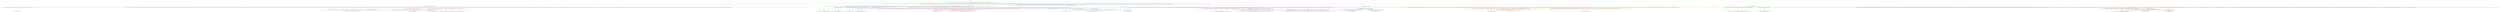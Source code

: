digraph T {
	{
		rank=same
		66 [penwidth=3,colorscheme=set19,color=3,label="511;512;513;514;515;516;517;518;519;520_P\nP\n14% 0%"]
		64 [penwidth=3,colorscheme=set19,color=3,label="311;312;313;314;315;316;317;318;319;320;361;362;363;364;365;366;367;368;369;370_P\nP\n38% 52%"]
		59 [penwidth=3,colorscheme=set19,color=3,label="211;212;213;214;215;216;217;218;219;220;251;252;253;254;255;256;257;258;259;260;301;302;303;304;305;306;307;308;309;310;351;352;353;354;355;356;357;358;359;360_P\nP\n0% 20%"]
		57 [penwidth=3,colorscheme=set19,color=3,label="291;292;293;294;295;296;297;298;299;300;341;342;343;344;345;346;347;348;349;350_P\nP\n48% 28%"]
		53 [penwidth=3,colorscheme=set19,color=2,label="2491;2492;2493;2494;2495;2496;2497;2498;2499;2500_M1\nM1\n13%"]
		51 [penwidth=3,colorscheme=set19,color=2,label="2381;2382;2383;2384;2385;2386;2387;2388;2389;2390_M1\nM1\n20%"]
		49 [penwidth=3,colorscheme=set19,color=2,label="3892;3893;3894;3895;3896;3897;3898;3899;3900;3901_M1\nM1\n31%"]
		47 [penwidth=3,colorscheme=set19,color=2,label="4162;4163;4164;4165;4166;4167;4168;4169;4170;4171_M1\nM1\n20%"]
		45 [penwidth=3,colorscheme=set19,color=2,label="4032;4033;4034;4035;4036;4037;4038;4039;4040;4041_M1\nM1\n16%"]
		42 [penwidth=3,colorscheme=set19,color=8,label="6022;6023;6024;6025;6026;6027;6028;6029;6030;6031;6232;6233;6234;6235;6236;6237;6238;6239;6240;6241_M2\nM2\n37%"]
		40 [penwidth=3,colorscheme=set19,color=8,label="6302;6303;6304;6305;6306;6307;6308;6309;6310;6311_M2\nM2\n47%"]
		38 [penwidth=3,colorscheme=set19,color=8,label="5042;5043;5044;5045;5046;5047;5048;5049;5050;5051;5122;5123;5124;5125;5126;5127;5128;5129;5130;5131;5422;5423;5424;5425;5426;5427;5428;5429;5430;5431;5562;5563;5564;5565;5566;5567;5568;5569;5570;5571;5682;5683;5684;5685;5686;5687;5688;5689;5690;5691_M2\nM2\n16%"]
		36 [penwidth=3,colorscheme=set19,color=9,label="7512;7513;7514;7515;7516;7517;7518;7519;7520;7521_M3\nM3\n21%"]
		33 [penwidth=3,colorscheme=set19,color=9,label="7302;7303;7304;7305;7306;7307;7308;7309;7310;7311;7422;7423;7424;7425;7426;7427;7428;7429;7430;7431_M3\nM3\n18%"]
		31 [penwidth=3,colorscheme=set19,color=9,label="7042;7043;7044;7045;7046;7047;7048;7049;7050;7051_M3\nM3\n61%"]
		29 [penwidth=3,colorscheme=set19,color=7,label="5252;5253;5254;5255;5256;5257;5258;5259;5260;5261;5352;5353;5354;5355;5356;5357;5358;5359;5360;5361_M4\nM4\n57%"]
		26 [penwidth=3,colorscheme=set19,color=7,label="5152;5153;5154;5155;5156;5157;5158;5159;5160;5161_M4\nM4\n30%"]
		24 [penwidth=3,colorscheme=set19,color=7,label="4922;4923;4924;4925;4926;4927;4928;4929;4930;4931_M4\nM4\n13%"]
		22 [penwidth=3,colorscheme=set19,color=5,label="5952;5953;5954;5955;5956;5957;5958;5959;5960;5961_M5\nM5\n17%"]
		20 [penwidth=3,colorscheme=set19,color=5,label="6712;6713;6714;6715;6716;6717;6718;6719;6720;6721_M5\nM5\n16%"]
		18 [penwidth=3,colorscheme=set19,color=5,label="6152;6153;6154;6155;6156;6157;6158;6159;6160;6161_M5\nM5\n67%"]
		16 [penwidth=3,colorscheme=set19,color=4,label="6372;6373;6374;6375;6376;6377;6378;6379;6380;6381;6482;6483;6484;6485;6486;6487;6488;6489;6490;6491_M6\nM6\n63%"]
		13 [penwidth=3,colorscheme=set19,color=4,label="6812;6813;6814;6815;6816;6817;6818;6819;6820;6821;6952;6953;6954;6955;6956;6957;6958;6959;6960;6961;7012;7013;7014;7015;7016;7017;7018;7019;7020;7021;7072;7073;7074;7075;7076;7077;7078;7079;7080;7081_M6\nM6\n25%"]
		11 [penwidth=3,colorscheme=set19,color=4,label="6542;6543;6544;6545;6546;6547;6548;6549;6550;6551;6722;6723;6724;6725;6726;6727;6728;6729;6730;6731;6772;6773;6774;6775;6776;6777;6778;6779;6780;6781;6872;6873;6874;6875;6876;6877;6878;6879;6880;6881;6942;6943;6944;6945;6946;6947;6948;6949;6950;6951;7002;7003;7004;7005;7006;7007;7008;7009;7010;7011_M6\nM6\n12%"]
		9 [penwidth=3,colorscheme=set19,color=1,label="7262;7263;7264;7265;7266;7267;7268;7269;7270;7271_M7\nM7\n58%"]
		7 [penwidth=3,colorscheme=set19,color=1,label="7392;7393;7394;7395;7396;7397;7398;7399;7400;7401;7452;7453;7454;7455;7456;7457;7458;7459;7460;7461;7532;7533;7534;7535;7536;7537;7538;7539;7540;7541_M7\nM7\n42%"]
	}
	70 [penwidth=3,colorscheme=set19,color=3,label="GL"]
	69 [penwidth=3,colorscheme=set19,color=3,label="0"]
	68 [penwidth=3,colorscheme=set19,color=3,label="1;2;3;4;5;6;7;8;9;10;11;12;13;14;15;16;17;18;19;20;61;62;63;64;65;66;67;68;69;70"]
	67 [penwidth=3,colorscheme=set19,color=3,label="71;72;73;74;75;76;77;78;79;80;111;112;113;114;115;116;117;118;119;120;151;152;153;154;155;156;157;158;159;160;281;282;283;284;285;286;287;288;289;290;511;512;513;514;515;516;517;518;519;520"]
	65 [penwidth=3,colorscheme=set19,color=3,label="21;22;23;24;25;26;27;28;29;30;41;42;43;44;45;46;47;48;49;50;121;122;123;124;125;126;127;128;129;130;171;172;173;174;175;176;177;178;179;180;221;222;223;224;225;226;227;228;229;230;261;262;263;264;265;266;267;268;269;270;311;312;313;314;315;316;317;318;319;320;361;362;363;364;365;366;367;368;369;370"]
	63 [penwidth=3,colorscheme=set19,color=2,label="2241;2242;2243;2244;2245;2246;2247;2248;2249;2250;2271;2272;2273;2274;2275;2276;2277;2278;2279;2280;2351;2352;2353;2354;2355;2356;2357;2358;2359;2360;2461;2462;2463;2464;2465;2466;2467;2468;2469;2470;2521;2522;2523;2524;2525;2526;2527;2528;2529;2530;2571;2572;2573;2574;2575;2576;2577;2578;2579;2580;2611;2612;2613;2614;2615;2616;2617;2618;2619;2620;2681;2682;2683;2684;2685;2686;2687;2688;2689;2690"]
	62 [penwidth=3,colorscheme=set19,color=2,label="2761;2762;2763;2764;2765;2766;2767;2768;2769;2770;2781;2782;2783;2784;2785;2786;2787;2788;2789;2790;2811;2812;2813;2814;2815;2816;2817;2818;2819;2820;2851;2852;2853;2854;2855;2856;2857;2858;2859;2860;2951;2952;2953;2954;2955;2956;2957;2958;2959;2960;2981;2982;2983;2984;2985;2986;2987;2988;2989;2990;3021;3022;3023;3024;3025;3026;3027;3028;3029;3030;3061;3062;3063;3064;3065;3066;3067;3068;3069;3070;3101;3102;3103;3104;3105;3106;3107;3108;3109;3110;3151;3152;3153;3154;3155;3156;3157;3158;3159;3160;3321;3322;3323;3324;3325;3326;3327;3328;3329;3330;3601;3602;3603;3604;3605;3606;3607;3608;3609;3610;3631;3632;3633;3634;3635;3636;3637;3638;3639;3640;3661;3662;3663;3664;3665;3666;3667;3668;3669;3670;3701;3702;3703;3704;3705;3706;3707;3708;3709;3710;3711;3732;3733;3734;3735;3736;3737;3738;3739;3740;3741;3782;3783;3784;3785;3786;3787;3788;3789;3790;3791;3852;3853;3854;3855;3856;3857;3858;3859;3860;3861"]
	61 [penwidth=3,colorscheme=set19,color=3,label="31;32;33;34;35;36;37;38;39;40;81;82;83;84;85;86;87;88;89;90"]
	60 [penwidth=3,colorscheme=set19,color=3,label="161;162;163;164;165;166;167;168;169;170;211;212;213;214;215;216;217;218;219;220;251;252;253;254;255;256;257;258;259;260;301;302;303;304;305;306;307;308;309;310;351;352;353;354;355;356;357;358;359;360"]
	58 [penwidth=3,colorscheme=set19,color=3,label="291;292;293;294;295;296;297;298;299;300;341;342;343;344;345;346;347;348;349;350"]
	56 [penwidth=3,colorscheme=set19,color=2,label="2161;2162;2163;2164;2165;2166;2167;2168;2169;2170"]
	55 [penwidth=3,colorscheme=set19,color=2,label="2191;2192;2193;2194;2195;2196;2197;2198;2199;2200;2261;2262;2263;2264;2265;2266;2267;2268;2269;2270"]
	54 [penwidth=3,colorscheme=set19,color=2,label="2291;2292;2293;2294;2295;2296;2297;2298;2299;2300;2321;2322;2323;2324;2325;2326;2327;2328;2329;2330;2491;2492;2493;2494;2495;2496;2497;2498;2499;2500"]
	52 [penwidth=3,colorscheme=set19,color=2,label="2311;2312;2313;2314;2315;2316;2317;2318;2319;2320;2381;2382;2383;2384;2385;2386;2387;2388;2389;2390"]
	50 [penwidth=3,colorscheme=set19,color=2,label="3892;3893;3894;3895;3896;3897;3898;3899;3900;3901"]
	48 [penwidth=3,colorscheme=set19,color=2,label="3982;3983;3984;3985;3986;3987;3988;3989;3990;3991;4102;4103;4104;4105;4106;4107;4108;4109;4110;4111;4162;4163;4164;4165;4166;4167;4168;4169;4170;4171"]
	46 [penwidth=3,colorscheme=set19,color=2,label="4032;4033;4034;4035;4036;4037;4038;4039;4040;4041"]
	44 [penwidth=3,colorscheme=set19,color=8,label="4772;4773;4774;4775;4776;4777;4778;4779;4780;4781;4912;4913;4914;4915;4916;4917;4918;4919;4920;4921"]
	43 [penwidth=3,colorscheme=set19,color=8,label="5052;5053;5054;5055;5056;5057;5058;5059;5060;5061;5212;5213;5214;5215;5216;5217;5218;5219;5220;5221;5452;5453;5454;5455;5456;5457;5458;5459;5460;5461;5592;5593;5594;5595;5596;5597;5598;5599;5600;5601;5802;5803;5804;5805;5806;5807;5808;5809;5810;5811;6022;6023;6024;6025;6026;6027;6028;6029;6030;6031;6232;6233;6234;6235;6236;6237;6238;6239;6240;6241"]
	41 [penwidth=3,colorscheme=set19,color=8,label="5332;5333;5334;5335;5336;5337;5338;5339;5340;5341;5442;5443;5444;5445;5446;5447;5448;5449;5450;5451;5582;5583;5584;5585;5586;5587;5588;5589;5590;5591;5922;5923;5924;5925;5926;5927;5928;5929;5930;5931;6132;6133;6134;6135;6136;6137;6138;6139;6140;6141;6302;6303;6304;6305;6306;6307;6308;6309;6310;6311"]
	39 [penwidth=3,colorscheme=set19,color=8,label="5042;5043;5044;5045;5046;5047;5048;5049;5050;5051;5122;5123;5124;5125;5126;5127;5128;5129;5130;5131;5422;5423;5424;5425;5426;5427;5428;5429;5430;5431;5562;5563;5564;5565;5566;5567;5568;5569;5570;5571;5682;5683;5684;5685;5686;5687;5688;5689;5690;5691"]
	37 [penwidth=3,colorscheme=set19,color=9,label="6862;6863;6864;6865;6866;6867;6868;6869;6870;6871;6992;6993;6994;6995;6996;6997;6998;6999;7000;7001;7172;7173;7174;7175;7176;7177;7178;7179;7180;7181;7242;7243;7244;7245;7246;7247;7248;7249;7250;7251;7512;7513;7514;7515;7516;7517;7518;7519;7520;7521"]
	35 [penwidth=3,colorscheme=set19,color=9,label="6932;6933;6934;6935;6936;6937;6938;6939;6940;6941"]
	34 [penwidth=3,colorscheme=set19,color=9,label="6982;6983;6984;6985;6986;6987;6988;6989;6990;6991;7052;7053;7054;7055;7056;7057;7058;7059;7060;7061;7132;7133;7134;7135;7136;7137;7138;7139;7140;7141;7232;7233;7234;7235;7236;7237;7238;7239;7240;7241;7302;7303;7304;7305;7306;7307;7308;7309;7310;7311;7422;7423;7424;7425;7426;7427;7428;7429;7430;7431"]
	32 [penwidth=3,colorscheme=set19,color=9,label="7042;7043;7044;7045;7046;7047;7048;7049;7050;7051"]
	30 [penwidth=3,colorscheme=set19,color=7,label="4342;4343;4344;4345;4346;4347;4348;4349;4350;4351;4392;4393;4394;4395;4396;4397;4398;4399;4400;4401;5072;5073;5074;5075;5076;5077;5078;5079;5080;5081;5252;5253;5254;5255;5256;5257;5258;5259;5260;5261;5352;5353;5354;5355;5356;5357;5358;5359;5360;5361"]
	28 [penwidth=3,colorscheme=set19,color=7,label="4382;4383;4384;4385;4386;4387;4388;4389;4390;4391"]
	27 [penwidth=3,colorscheme=set19,color=7,label="4792;4793;4794;4795;4796;4797;4798;4799;4800;4801;4852;4853;4854;4855;4856;4857;4858;4859;4860;4861;4942;4943;4944;4945;4946;4947;4948;4949;4950;4951;5152;5153;5154;5155;5156;5157;5158;5159;5160;5161"]
	25 [penwidth=3,colorscheme=set19,color=7,label="4922;4923;4924;4925;4926;4927;4928;4929;4930;4931"]
	23 [penwidth=3,colorscheme=set19,color=5,label="4742;4743;4744;4745;4746;4747;4748;4749;4750;4751;4832;4833;4834;4835;4836;4837;4838;4839;4840;4841;5092;5093;5094;5095;5096;5097;5098;5099;5100;5101;5172;5173;5174;5175;5176;5177;5178;5179;5180;5181;5382;5383;5384;5385;5386;5387;5388;5389;5390;5391;5622;5623;5624;5625;5626;5627;5628;5629;5630;5631;5722;5723;5724;5725;5726;5727;5728;5729;5730;5731;5952;5953;5954;5955;5956;5957;5958;5959;5960;5961"]
	21 [penwidth=3,colorscheme=set19,color=5,label="6062;6063;6064;6065;6066;6067;6068;6069;6070;6071;6342;6343;6344;6345;6346;6347;6348;6349;6350;6351;6432;6433;6434;6435;6436;6437;6438;6439;6440;6441;6712;6713;6714;6715;6716;6717;6718;6719;6720;6721"]
	19 [penwidth=3,colorscheme=set19,color=5,label="4882;4883;4884;4885;4886;4887;4888;4889;4890;4891;4982;4983;4984;4985;4986;4987;4988;4989;4990;4991;5082;5083;5084;5085;5086;5087;5088;5089;5090;5091;5262;5263;5264;5265;5266;5267;5268;5269;5270;5271;5362;5363;5364;5365;5366;5367;5368;5369;5370;5371;5482;5483;5484;5485;5486;5487;5488;5489;5490;5491;5712;5713;5714;5715;5716;5717;5718;5719;5720;5721;5822;5823;5824;5825;5826;5827;5828;5829;5830;5831;5932;5933;5934;5935;5936;5937;5938;5939;5940;5941;6152;6153;6154;6155;6156;6157;6158;6159;6160;6161"]
	17 [penwidth=3,colorscheme=set19,color=4,label="5512;5513;5514;5515;5516;5517;5518;5519;5520;5521;5642;5643;5644;5645;5646;5647;5648;5649;5650;5651;5762;5763;5764;5765;5766;5767;5768;5769;5770;5771;6372;6373;6374;6375;6376;6377;6378;6379;6380;6381;6482;6483;6484;6485;6486;6487;6488;6489;6490;6491"]
	15 [penwidth=3,colorscheme=set19,color=4,label="5752;5753;5754;5755;5756;5757;5758;5759;5760;5761;6092;6093;6094;6095;6096;6097;6098;6099;6100;6101;6192;6193;6194;6195;6196;6197;6198;6199;6200;6201"]
	14 [penwidth=3,colorscheme=set19,color=4,label="6452;6453;6454;6455;6456;6457;6458;6459;6460;6461;6812;6813;6814;6815;6816;6817;6818;6819;6820;6821;6952;6953;6954;6955;6956;6957;6958;6959;6960;6961;7012;7013;7014;7015;7016;7017;7018;7019;7020;7021;7072;7073;7074;7075;7076;7077;7078;7079;7080;7081"]
	12 [penwidth=3,colorscheme=set19,color=4,label="6542;6543;6544;6545;6546;6547;6548;6549;6550;6551;6722;6723;6724;6725;6726;6727;6728;6729;6730;6731;6772;6773;6774;6775;6776;6777;6778;6779;6780;6781;6872;6873;6874;6875;6876;6877;6878;6879;6880;6881;6942;6943;6944;6945;6946;6947;6948;6949;6950;6951;7002;7003;7004;7005;7006;7007;7008;7009;7010;7011"]
	10 [penwidth=3,colorscheme=set19,color=1,label="7262;7263;7264;7265;7266;7267;7268;7269;7270;7271"]
	8 [penwidth=3,colorscheme=set19,color=1,label="7312;7313;7314;7315;7316;7317;7318;7319;7320;7321;7392;7393;7394;7395;7396;7397;7398;7399;7400;7401;7452;7453;7454;7455;7456;7457;7458;7459;7460;7461;7532;7533;7534;7535;7536;7537;7538;7539;7540;7541"]
	6 [penwidth=3,colorscheme=set19,color=1,label="4152;4153;4154;4155;4156;4157;4158;4159;4160;4161;4252;4253;4254;4255;4256;4257;4258;4259;4260;4261;4282;4283;4284;4285;4286;4287;4288;4289;4290;4291;4462;4463;4464;4465;4466;4467;4468;4469;4470;4471;4532;4533;4534;4535;4536;4537;4538;4539;4540;4541;4842;4843;4844;4845;4846;4847;4848;4849;4850;4851;4892;4893;4894;4895;4896;4897;4898;4899;4900;4901;5002;5003;5004;5005;5006;5007;5008;5009;5010;5011;5182;5183;5184;5185;5186;5187;5188;5189;5190;5191;5292;5293;5294;5295;5296;5297;5298;5299;5300;5301;5522;5523;5524;5525;5526;5527;5528;5529;5530;5531;5652;5653;5654;5655;5656;5657;5658;5659;5660;5661;5862;5863;5864;5865;5866;5867;5868;5869;5870;5871;6612;6613;6614;6615;6616;6617;6618;6619;6620;6621;6662;6663;6664;6665;6666;6667;6668;6669;6670;6671;6852;6853;6854;6855;6856;6857;6858;6859;6860;6861;6922;6923;6924;6925;6926;6927;6928;6929;6930;6931;7032;7033;7034;7035;7036;7037;7038;7039;7040;7041;7102;7103;7104;7105;7106;7107;7108;7109;7110;7111;7192;7193;7194;7195;7196;7197;7198;7199;7200;7201"]
	5 [penwidth=3,colorscheme=set19,color=9,label="3942;3943;3944;3945;3946;3947;3948;3949;3950;3951;4052;4053;4054;4055;4056;4057;4058;4059;4060;4061;4112;4113;4114;4115;4116;4117;4118;4119;4120;4121;4172;4173;4174;4175;4176;4177;4178;4179;4180;4181;4362;4363;4364;4365;4366;4367;4368;4369;4370;4371;4422;4423;4424;4425;4426;4427;4428;4429;4430;4431;4472;4473;4474;4475;4476;4477;4478;4479;4480;4481;4612;4613;4614;4615;4616;4617;4618;4619;4620;4621;4672;4673;4674;4675;4676;4677;4678;4679;4680;4681;5012;5013;5014;5015;5016;5017;5018;5019;5020;5021;5192;5193;5194;5195;5196;5197;5198;5199;5200;5201;5302;5303;5304;5305;5306;5307;5308;5309;5310;5311;5532;5533;5534;5535;5536;5537;5538;5539;5540;5541;5662;5663;5664;5665;5666;5667;5668;5669;5670;5671;5772;5773;5774;5775;5776;5777;5778;5779;5780;5781;5872;5873;5874;5875;5876;5877;5878;5879;5880;5881;5992;5993;5994;5995;5996;5997;5998;5999;6000;6001;6222;6223;6224;6225;6226;6227;6228;6229;6230;6231;6402;6403;6404;6405;6406;6407;6408;6409;6410;6411;6512;6513;6514;6515;6516;6517;6518;6519;6520;6521;6622;6623;6624;6625;6626;6627;6628;6629;6630;6631;6672;6673;6674;6675;6676;6677;6678;6679;6680;6681;6762;6763;6764;6765;6766;6767;6768;6769;6770;6771"]
	4 [penwidth=3,colorscheme=set19,color=4,label="2721;2722;2723;2724;2725;2726;2727;2728;2729;2730;2881;2882;2883;2884;2885;2886;2887;2888;2889;2890;2961;2962;2963;2964;2965;2966;2967;2968;2969;2970;2991;2992;2993;2994;2995;2996;2997;2998;2999;3000;3111;3112;3113;3114;3115;3116;3117;3118;3119;3120;3211;3212;3213;3214;3215;3216;3217;3218;3219;3220;3241;3242;3243;3244;3245;3246;3247;3248;3249;3250;3361;3362;3363;3364;3365;3366;3367;3368;3369;3370;3391;3392;3393;3394;3395;3396;3397;3398;3399;3400;3431;3432;3433;3434;3435;3436;3437;3438;3439;3440;3461;3462;3463;3464;3465;3466;3467;3468;3469;3470;3491;3492;3493;3494;3495;3496;3497;3498;3499;3500;3551;3552;3553;3554;3555;3556;3557;3558;3559;3560;3581;3582;3583;3584;3585;3586;3587;3588;3589;3590;3651;3652;3653;3654;3655;3656;3657;3658;3659;3660;3681;3682;3683;3684;3685;3686;3687;3688;3689;3690;3762;3763;3764;3765;3766;3767;3768;3769;3770;3771;3802;3803;3804;3805;3806;3807;3808;3809;3810;3811;3922;3923;3924;3925;3926;3927;3928;3929;3930;3931;3972;3973;3974;3975;3976;3977;3978;3979;3980;3981;4022;4023;4024;4025;4026;4027;4028;4029;4030;4031;4232;4233;4234;4235;4236;4237;4238;4239;4240;4241;4272;4273;4274;4275;4276;4277;4278;4279;4280;4281;4332;4333;4334;4335;4336;4337;4338;4339;4340;4341;4452;4453;4454;4455;4456;4457;4458;4459;4460;4461;4602;4603;4604;4605;4606;4607;4608;4609;4610;4611;4752;4753;4754;4755;4756;4757;4758;4759;4760;4761;5282;5283;5284;5285;5286;5287;5288;5289;5290;5291;5402;5403;5404;5405;5406;5407;5408;5409;5410;5411"]
	3 [penwidth=3,colorscheme=set19,color=5,label="2231;2232;2233;2234;2235;2236;2237;2238;2239;2240;2251;2252;2253;2254;2255;2256;2257;2258;2259;2260;2281;2282;2283;2284;2285;2286;2287;2288;2289;2290;2371;2372;2373;2374;2375;2376;2377;2378;2379;2380;2431;2432;2433;2434;2435;2436;2437;2438;2439;2440;2481;2482;2483;2484;2485;2486;2487;2488;2489;2490;2541;2542;2543;2544;2545;2546;2547;2548;2549;2550;2661;2662;2663;2664;2665;2666;2667;2668;2669;2670;2691;2692;2693;2694;2695;2696;2697;2698;2699;2700;2701;2702;2703;2704;2705;2706;2707;2708;2709;2710;2791;2792;2793;2794;2795;2796;2797;2798;2799;2800;2821;2822;2823;2824;2825;2826;2827;2828;2829;2830;2891;2892;2893;2894;2895;2896;2897;2898;2899;2900;2971;2972;2973;2974;2975;2976;2977;2978;2979;2980;3071;3072;3073;3074;3075;3076;3077;3078;3079;3080;3121;3122;3123;3124;3125;3126;3127;3128;3129;3130;3161;3162;3163;3164;3165;3166;3167;3168;3169;3170;3181;3182;3183;3184;3185;3186;3187;3188;3189;3190;3261;3262;3263;3264;3265;3266;3267;3268;3269;3270;3331;3332;3333;3334;3335;3336;3337;3338;3339;3340;3341;3342;3343;3344;3345;3346;3347;3348;3349;3350;3441;3442;3443;3444;3445;3446;3447;3448;3449;3450;3531;3532;3533;3534;3535;3536;3537;3538;3539;3540;3561;3562;3563;3564;3565;3566;3567;3568;3569;3570;3591;3592;3593;3594;3595;3596;3597;3598;3599;3600;3691;3692;3693;3694;3695;3696;3697;3698;3699;3700;3722;3723;3724;3725;3726;3727;3728;3729;3730;3731;3772;3773;3774;3775;3776;3777;3778;3779;3780;3781;3812;3813;3814;3815;3816;3817;3818;3819;3820;3821;3842;3843;3844;3845;3846;3847;3848;3849;3850;3851;3932;3933;3934;3935;3936;3937;3938;3939;3940;3941;4092;4093;4094;4095;4096;4097;4098;4099;4100;4101;4142;4143;4144;4145;4146;4147;4148;4149;4150;4151;4192;4193;4194;4195;4196;4197;4198;4199;4200;4201;4242;4243;4244;4245;4246;4247;4248;4249;4250;4251;4352;4353;4354;4355;4356;4357;4358;4359;4360;4361;4412;4413;4414;4415;4416;4417;4418;4419;4420;4421;4522;4523;4524;4525;4526;4527;4528;4529;4530;4531"]
	2 [penwidth=3,colorscheme=set19,color=7,label="201;202;203;204;205;206;207;208;209;210;411;412;413;414;415;416;417;418;419;420;461;462;463;464;465;466;467;468;469;470;551;552;553;554;555;556;557;558;559;560;671;672;673;674;675;676;677;678;679;680;711;712;713;714;715;716;717;718;719;720;741;742;743;744;745;746;747;748;749;750;781;782;783;784;785;786;787;788;789;790;821;822;823;824;825;826;827;828;829;830;851;852;853;854;855;856;857;858;859;860;881;882;883;884;885;886;887;888;889;890;941;942;943;944;945;946;947;948;949;950;1021;1022;1023;1024;1025;1026;1027;1028;1029;1030;1041;1042;1043;1044;1045;1046;1047;1048;1049;1050;1081;1082;1083;1084;1085;1086;1087;1088;1089;1090;1091;1092;1093;1094;1095;1096;1097;1098;1099;1100;1111;1112;1113;1114;1115;1116;1117;1118;1119;1120;1141;1142;1143;1144;1145;1146;1147;1148;1149;1150;1201;1202;1203;1204;1205;1206;1207;1208;1209;1210;1241;1242;1243;1244;1245;1246;1247;1248;1249;1250;1331;1332;1333;1334;1335;1336;1337;1338;1339;1340;1411;1412;1413;1414;1415;1416;1417;1418;1419;1420;1431;1432;1433;1434;1435;1436;1437;1438;1439;1440;1451;1452;1453;1454;1455;1456;1457;1458;1459;1460;1511;1512;1513;1514;1515;1516;1517;1518;1519;1520;1521;1522;1523;1524;1525;1526;1527;1528;1529;1530;1551;1552;1553;1554;1555;1556;1557;1558;1559;1560;1601;1602;1603;1604;1605;1606;1607;1608;1609;1610;1651;1652;1653;1654;1655;1656;1657;1658;1659;1660;1671;1672;1673;1674;1675;1676;1677;1678;1679;1680;1741;1742;1743;1744;1745;1746;1747;1748;1749;1750;1771;1772;1773;1774;1775;1776;1777;1778;1779;1780;1811;1812;1813;1814;1815;1816;1817;1818;1819;1820;1841;1842;1843;1844;1845;1846;1847;1848;1849;1850;1861;1862;1863;1864;1865;1866;1867;1868;1869;1870;1891;1892;1893;1894;1895;1896;1897;1898;1899;1900;1921;1922;1923;1924;1925;1926;1927;1928;1929;1930;2001;2002;2003;2004;2005;2006;2007;2008;2009;2010;2021;2022;2023;2024;2025;2026;2027;2028;2029;2030;2041;2042;2043;2044;2045;2046;2047;2048;2049;2050;2061;2062;2063;2064;2065;2066;2067;2068;2069;2070;2091;2092;2093;2094;2095;2096;2097;2098;2099;2100;2171;2172;2173;2174;2175;2176;2177;2178;2179;2180;2341;2342;2343;2344;2345;2346;2347;2348;2349;2350;2411;2412;2413;2414;2415;2416;2417;2418;2419;2420;2511;2512;2513;2514;2515;2516;2517;2518;2519;2520;2561;2562;2563;2564;2565;2566;2567;2568;2569;2570;2601;2602;2603;2604;2605;2606;2607;2608;2609;2610;2651;2652;2653;2654;2655;2656;2657;2658;2659;2660;2711;2712;2713;2714;2715;2716;2717;2718;2719;2720;2741;2742;2743;2744;2745;2746;2747;2748;2749;2750;2751;2752;2753;2754;2755;2756;2757;2758;2759;2760;2771;2772;2773;2774;2775;2776;2777;2778;2779;2780;2831;2832;2833;2834;2835;2836;2837;2838;2839;2840;2871;2872;2873;2874;2875;2876;2877;2878;2879;2880;2911;2912;2913;2914;2915;2916;2917;2918;2919;2920;2941;2942;2943;2944;2945;2946;2947;2948;2949;2950;3001;3002;3003;3004;3005;3006;3007;3008;3009;3010;3031;3032;3033;3034;3035;3036;3037;3038;3039;3040;3081;3082;3083;3084;3085;3086;3087;3088;3089;3090;3131;3132;3133;3134;3135;3136;3137;3138;3139;3140;3191;3192;3193;3194;3195;3196;3197;3198;3199;3200;3251;3252;3253;3254;3255;3256;3257;3258;3259;3260;3271;3272;3273;3274;3275;3276;3277;3278;3279;3280;3281;3282;3283;3284;3285;3286;3287;3288;3289;3290;3301;3302;3303;3304;3305;3306;3307;3308;3309;3310;3351;3352;3353;3354;3355;3356;3357;3358;3359;3360;3371;3372;3373;3374;3375;3376;3377;3378;3379;3380;3401;3402;3403;3404;3405;3406;3407;3408;3409;3410;3471;3472;3473;3474;3475;3476;3477;3478;3479;3480;3501;3502;3503;3504;3505;3506;3507;3508;3509;3510;3511;3512;3513;3514;3515;3516;3517;3518;3519;3520;3571;3572;3573;3574;3575;3576;3577;3578;3579;3580;3611;3612;3613;3614;3615;3616;3617;3618;3619;3620;3671;3672;3673;3674;3675;3676;3677;3678;3679;3680;3712;3713;3714;3715;3716;3717;3718;3719;3720;3721;3742;3743;3744;3745;3746;3747;3748;3749;3750;3751;3962;3963;3964;3965;3966;3967;3968;3969;3970;3971;4062;4063;4064;4065;4066;4067;4068;4069;4070;4071;4122;4123;4124;4125;4126;4127;4128;4129;4130;4131;4312;4313;4314;4315;4316;4317;4318;4319;4320;4321"]
	1 [penwidth=3,colorscheme=set19,color=8,label="101;102;103;104;105;106;107;108;109;110;141;142;143;144;145;146;147;148;149;150;191;192;193;194;195;196;197;198;199;200;331;332;333;334;335;336;337;338;339;340;401;402;403;404;405;406;407;408;409;410;451;452;453;454;455;456;457;458;459;460;481;482;483;484;485;486;487;488;489;490;531;532;533;534;535;536;537;538;539;540;541;542;543;544;545;546;547;548;549;550;581;582;583;584;585;586;587;588;589;590;621;622;623;624;625;626;627;628;629;630;651;652;653;654;655;656;657;658;659;660;701;702;703;704;705;706;707;708;709;710;731;732;733;734;735;736;737;738;739;740;771;772;773;774;775;776;777;778;779;780;801;802;803;804;805;806;807;808;809;810;811;812;813;814;815;816;817;818;819;820;841;842;843;844;845;846;847;848;849;850;871;872;873;874;875;876;877;878;879;880;911;912;913;914;915;916;917;918;919;920;931;932;933;934;935;936;937;938;939;940;961;962;963;964;965;966;967;968;969;970;971;972;973;974;975;976;977;978;979;980;1011;1012;1013;1014;1015;1016;1017;1018;1019;1020;1071;1072;1073;1074;1075;1076;1077;1078;1079;1080;1161;1162;1163;1164;1165;1166;1167;1168;1169;1170;1171;1172;1173;1174;1175;1176;1177;1178;1179;1180;1191;1192;1193;1194;1195;1196;1197;1198;1199;1200;1231;1232;1233;1234;1235;1236;1237;1238;1239;1240;1251;1252;1253;1254;1255;1256;1257;1258;1259;1260;1271;1272;1273;1274;1275;1276;1277;1278;1279;1280;1281;1282;1283;1284;1285;1286;1287;1288;1289;1290;1291;1292;1293;1294;1295;1296;1297;1298;1299;1300;1311;1312;1313;1314;1315;1316;1317;1318;1319;1320;1361;1362;1363;1364;1365;1366;1367;1368;1369;1370;1391;1392;1393;1394;1395;1396;1397;1398;1399;1400;1471;1472;1473;1474;1475;1476;1477;1478;1479;1480;1561;1562;1563;1564;1565;1566;1567;1568;1569;1570;1581;1582;1583;1584;1585;1586;1587;1588;1589;1590;1611;1612;1613;1614;1615;1616;1617;1618;1619;1620;1691;1692;1693;1694;1695;1696;1697;1698;1699;1700;1721;1722;1723;1724;1725;1726;1727;1728;1729;1730;1761;1762;1763;1764;1765;1766;1767;1768;1769;1770;1791;1792;1793;1794;1795;1796;1797;1798;1799;1800;1851;1852;1853;1854;1855;1856;1857;1858;1859;1860;1881;1882;1883;1884;1885;1886;1887;1888;1889;1890;1931;1932;1933;1934;1935;1936;1937;1938;1939;1940;1941;1942;1943;1944;1945;1946;1947;1948;1949;1950;1971;1972;1973;1974;1975;1976;1977;1978;1979;1980;1991;1992;1993;1994;1995;1996;1997;1998;1999;2000;2031;2032;2033;2034;2035;2036;2037;2038;2039;2040;2051;2052;2053;2054;2055;2056;2057;2058;2059;2060;2121;2122;2123;2124;2125;2126;2127;2128;2129;2130;2151;2152;2153;2154;2155;2156;2157;2158;2159;2160;2201;2202;2203;2204;2205;2206;2207;2208;2209;2210;2301;2302;2303;2304;2305;2306;2307;2308;2309;2310;2331;2332;2333;2334;2335;2336;2337;2338;2339;2340;2391;2392;2393;2394;2395;2396;2397;2398;2399;2400;2441;2442;2443;2444;2445;2446;2447;2448;2449;2450;2501;2502;2503;2504;2505;2506;2507;2508;2509;2510;2551;2552;2553;2554;2555;2556;2557;2558;2559;2560;2581;2582;2583;2584;2585;2586;2587;2588;2589;2590;2631;2632;2633;2634;2635;2636;2637;2638;2639;2640;2801;2802;2803;2804;2805;2806;2807;2808;2809;2810;2861;2862;2863;2864;2865;2866;2867;2868;2869;2870;2901;2902;2903;2904;2905;2906;2907;2908;2909;2910;2931;2932;2933;2934;2935;2936;2937;2938;2939;2940;3011;3012;3013;3014;3015;3016;3017;3018;3019;3020;3041;3042;3043;3044;3045;3046;3047;3048;3049;3050;3091;3092;3093;3094;3095;3096;3097;3098;3099;3100;3171;3172;3173;3174;3175;3176;3177;3178;3179;3180;3221;3222;3223;3224;3225;3226;3227;3228;3229;3230;3291;3292;3293;3294;3295;3296;3297;3298;3299;3300;3311;3312;3313;3314;3315;3316;3317;3318;3319;3320;3381;3382;3383;3384;3385;3386;3387;3388;3389;3390;3411;3412;3413;3414;3415;3416;3417;3418;3419;3420;3451;3452;3453;3454;3455;3456;3457;3458;3459;3460;3481;3482;3483;3484;3485;3486;3487;3488;3489;3490;3752;3753;3754;3755;3756;3757;3758;3759;3760;3761;3832;3833;3834;3835;3836;3837;3838;3839;3840;3841;3872;3873;3874;3875;3876;3877;3878;3879;3880;3881;3902;3903;3904;3905;3906;3907;3908;3909;3910;3911;4002;4003;4004;4005;4006;4007;4008;4009;4010;4011;4072;4073;4074;4075;4076;4077;4078;4079;4080;4081;4212;4213;4214;4215;4216;4217;4218;4219;4220;4221;4262;4263;4264;4265;4266;4267;4268;4269;4270;4271;4302;4303;4304;4305;4306;4307;4308;4309;4310;4311;4492;4493;4494;4495;4496;4497;4498;4499;4500;4501;4552;4553;4554;4555;4556;4557;4558;4559;4560;4561;4692;4693;4694;4695;4696;4697;4698;4699;4700;4701"]
	0 [penwidth=3,colorscheme=set19,color=2,label="431;432;433;434;435;436;437;438;439;440;561;562;563;564;565;566;567;568;569;570;591;592;593;594;595;596;597;598;599;600;601;602;603;604;605;606;607;608;609;610;631;632;633;634;635;636;637;638;639;640;661;662;663;664;665;666;667;668;669;670;681;682;683;684;685;686;687;688;689;690;761;762;763;764;765;766;767;768;769;770;891;892;893;894;895;896;897;898;899;900;921;922;923;924;925;926;927;928;929;930;981;982;983;984;985;986;987;988;989;990;991;992;993;994;995;996;997;998;999;1000;1031;1032;1033;1034;1035;1036;1037;1038;1039;1040;1051;1052;1053;1054;1055;1056;1057;1058;1059;1060;1101;1102;1103;1104;1105;1106;1107;1108;1109;1110;1121;1122;1123;1124;1125;1126;1127;1128;1129;1130;1151;1152;1153;1154;1155;1156;1157;1158;1159;1160;1181;1182;1183;1184;1185;1186;1187;1188;1189;1190;1211;1212;1213;1214;1215;1216;1217;1218;1219;1220;1301;1302;1303;1304;1305;1306;1307;1308;1309;1310;1321;1322;1323;1324;1325;1326;1327;1328;1329;1330;1341;1342;1343;1344;1345;1346;1347;1348;1349;1350;1351;1352;1353;1354;1355;1356;1357;1358;1359;1360;1421;1422;1423;1424;1425;1426;1427;1428;1429;1430;1461;1462;1463;1464;1465;1466;1467;1468;1469;1470;1491;1492;1493;1494;1495;1496;1497;1498;1499;1500;1531;1532;1533;1534;1535;1536;1537;1538;1539;1540;1631;1632;1633;1634;1635;1636;1637;1638;1639;1640;1661;1662;1663;1664;1665;1666;1667;1668;1669;1670;1681;1682;1683;1684;1685;1686;1687;1688;1689;1690;1711;1712;1713;1714;1715;1716;1717;1718;1719;1720;1751;1752;1753;1754;1755;1756;1757;1758;1759;1760;1781;1782;1783;1784;1785;1786;1787;1788;1789;1790;1901;1902;1903;1904;1905;1906;1907;1908;1909;1910;1961;1962;1963;1964;1965;1966;1967;1968;1969;1970;2081;2082;2083;2084;2085;2086;2087;2088;2089;2090;2111;2112;2113;2114;2115;2116;2117;2118;2119;2120;2141;2142;2143;2144;2145;2146;2147;2148;2149;2150"]
	70 -> 69 [penwidth=3,colorscheme=set19,color=3]
	69 -> 61 [penwidth=3,colorscheme=set19,color=3]
	69 -> 65 [penwidth=3,colorscheme=set19,color=3]
	69 -> 68 [penwidth=3,colorscheme=set19,color=3]
	68 -> 67 [penwidth=3,colorscheme=set19,color=3]
	68 -> 1 [penwidth=3,colorscheme=set19,color="3;0.5:8"]
	67 -> 66 [penwidth=3,colorscheme=set19,color=3]
	65 -> 64 [penwidth=3,colorscheme=set19,color=3]
	65 -> 0 [penwidth=3,colorscheme=set19,color="3;0.5:2"]
	63 -> 62 [penwidth=3,colorscheme=set19,color=2]
	63 -> 4 [penwidth=3,colorscheme=set19,color="2;0.5:4"]
	62 -> 50 [penwidth=3,colorscheme=set19,color=2]
	62 -> 46 [penwidth=3,colorscheme=set19,color=2]
	62 -> 48 [penwidth=3,colorscheme=set19,color=2]
	62 -> 5 [penwidth=3,colorscheme=set19,color="2;0.5:9"]
	61 -> 58 [penwidth=3,colorscheme=set19,color=3]
	61 -> 60 [penwidth=3,colorscheme=set19,color=3]
	61 -> 2 [penwidth=3,colorscheme=set19,color="3;0.5:7"]
	60 -> 59 [penwidth=3,colorscheme=set19,color=3]
	58 -> 57 [penwidth=3,colorscheme=set19,color=3]
	56 -> 55 [penwidth=3,colorscheme=set19,color=2]
	56 -> 3 [penwidth=3,colorscheme=set19,color="2;0.5:5"]
	55 -> 52 [penwidth=3,colorscheme=set19,color=2]
	55 -> 54 [penwidth=3,colorscheme=set19,color=2]
	54 -> 53 [penwidth=3,colorscheme=set19,color=2]
	52 -> 51 [penwidth=3,colorscheme=set19,color=2]
	50 -> 49 [penwidth=3,colorscheme=set19,color=2]
	48 -> 47 [penwidth=3,colorscheme=set19,color=2]
	46 -> 45 [penwidth=3,colorscheme=set19,color=2]
	46 -> 6 [penwidth=3,colorscheme=set19,color="2;0.5:1"]
	44 -> 41 [penwidth=3,colorscheme=set19,color=8]
	44 -> 43 [penwidth=3,colorscheme=set19,color=8]
	43 -> 42 [penwidth=3,colorscheme=set19,color=8]
	41 -> 40 [penwidth=3,colorscheme=set19,color=8]
	39 -> 38 [penwidth=3,colorscheme=set19,color=8]
	37 -> 36 [penwidth=3,colorscheme=set19,color=9]
	35 -> 32 [penwidth=3,colorscheme=set19,color=9]
	35 -> 34 [penwidth=3,colorscheme=set19,color=9]
	34 -> 33 [penwidth=3,colorscheme=set19,color=9]
	32 -> 31 [penwidth=3,colorscheme=set19,color=9]
	30 -> 29 [penwidth=3,colorscheme=set19,color=7]
	28 -> 25 [penwidth=3,colorscheme=set19,color=7]
	28 -> 27 [penwidth=3,colorscheme=set19,color=7]
	27 -> 26 [penwidth=3,colorscheme=set19,color=7]
	25 -> 24 [penwidth=3,colorscheme=set19,color=7]
	23 -> 22 [penwidth=3,colorscheme=set19,color=5]
	23 -> 21 [penwidth=3,colorscheme=set19,color=5]
	21 -> 20 [penwidth=3,colorscheme=set19,color=5]
	19 -> 18 [penwidth=3,colorscheme=set19,color=5]
	17 -> 16 [penwidth=3,colorscheme=set19,color=4]
	15 -> 12 [penwidth=3,colorscheme=set19,color=4]
	15 -> 14 [penwidth=3,colorscheme=set19,color=4]
	14 -> 13 [penwidth=3,colorscheme=set19,color=4]
	12 -> 11 [penwidth=3,colorscheme=set19,color=4]
	10 -> 9 [penwidth=3,colorscheme=set19,color=1]
	8 -> 7 [penwidth=3,colorscheme=set19,color=1]
	6 -> 10 [penwidth=3,colorscheme=set19,color=1]
	6 -> 8 [penwidth=3,colorscheme=set19,color=1]
	5 -> 37 [penwidth=3,colorscheme=set19,color=9]
	5 -> 35 [penwidth=3,colorscheme=set19,color=9]
	4 -> 17 [penwidth=3,colorscheme=set19,color=4]
	4 -> 15 [penwidth=3,colorscheme=set19,color=4]
	3 -> 23 [penwidth=3,colorscheme=set19,color=5]
	3 -> 19 [penwidth=3,colorscheme=set19,color=5]
	2 -> 30 [penwidth=3,colorscheme=set19,color=7]
	2 -> 28 [penwidth=3,colorscheme=set19,color=7]
	1 -> 44 [penwidth=3,colorscheme=set19,color=8]
	1 -> 39 [penwidth=3,colorscheme=set19,color=8]
	0 -> 63 [penwidth=3,colorscheme=set19,color=2]
	0 -> 56 [penwidth=3,colorscheme=set19,color=2]
}
